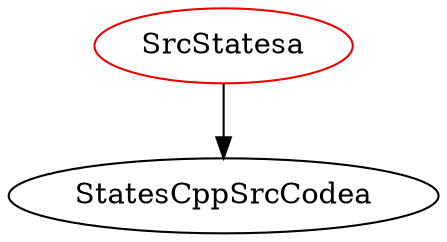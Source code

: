 digraph srcstatesa{
SrcStatesa -> StatesCppSrcCodea;
SrcStatesa	[shape=oval, color=red2, label="SrcStatesa"];
}
